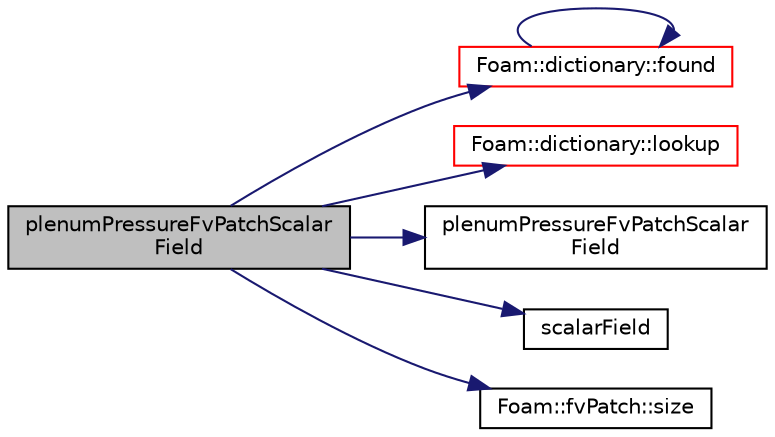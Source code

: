 digraph "plenumPressureFvPatchScalarField"
{
  bgcolor="transparent";
  edge [fontname="Helvetica",fontsize="10",labelfontname="Helvetica",labelfontsize="10"];
  node [fontname="Helvetica",fontsize="10",shape=record];
  rankdir="LR";
  Node1 [label="plenumPressureFvPatchScalar\lField",height=0.2,width=0.4,color="black", fillcolor="grey75", style="filled", fontcolor="black"];
  Node1 -> Node2 [color="midnightblue",fontsize="10",style="solid",fontname="Helvetica"];
  Node2 [label="Foam::dictionary::found",height=0.2,width=0.4,color="red",URL="$a00530.html#ae9d6521e0e8d3956f9b49ddeb44877b8",tooltip="Search dictionary for given keyword. "];
  Node2 -> Node2 [color="midnightblue",fontsize="10",style="solid",fontname="Helvetica"];
  Node1 -> Node3 [color="midnightblue",fontsize="10",style="solid",fontname="Helvetica"];
  Node3 [label="Foam::dictionary::lookup",height=0.2,width=0.4,color="red",URL="$a00530.html#a8baab402d653d6e789f67c57e23a5b59",tooltip="Find and return an entry data stream. "];
  Node1 -> Node4 [color="midnightblue",fontsize="10",style="solid",fontname="Helvetica"];
  Node4 [label="plenumPressureFvPatchScalar\lField",height=0.2,width=0.4,color="black",URL="$a01901.html#a657689b82816e795bafeba7a267db44d",tooltip="Construct from patch and internal field. "];
  Node1 -> Node5 [color="midnightblue",fontsize="10",style="solid",fontname="Helvetica"];
  Node5 [label="scalarField",height=0.2,width=0.4,color="black",URL="$a04458.html#afcd8855c276a98ae9604b35c8fb5b81e"];
  Node1 -> Node6 [color="midnightblue",fontsize="10",style="solid",fontname="Helvetica"];
  Node6 [label="Foam::fvPatch::size",height=0.2,width=0.4,color="black",URL="$a00902.html#aefe0792b5b0175e6022a92a906fdf053",tooltip="Return size. "];
}
